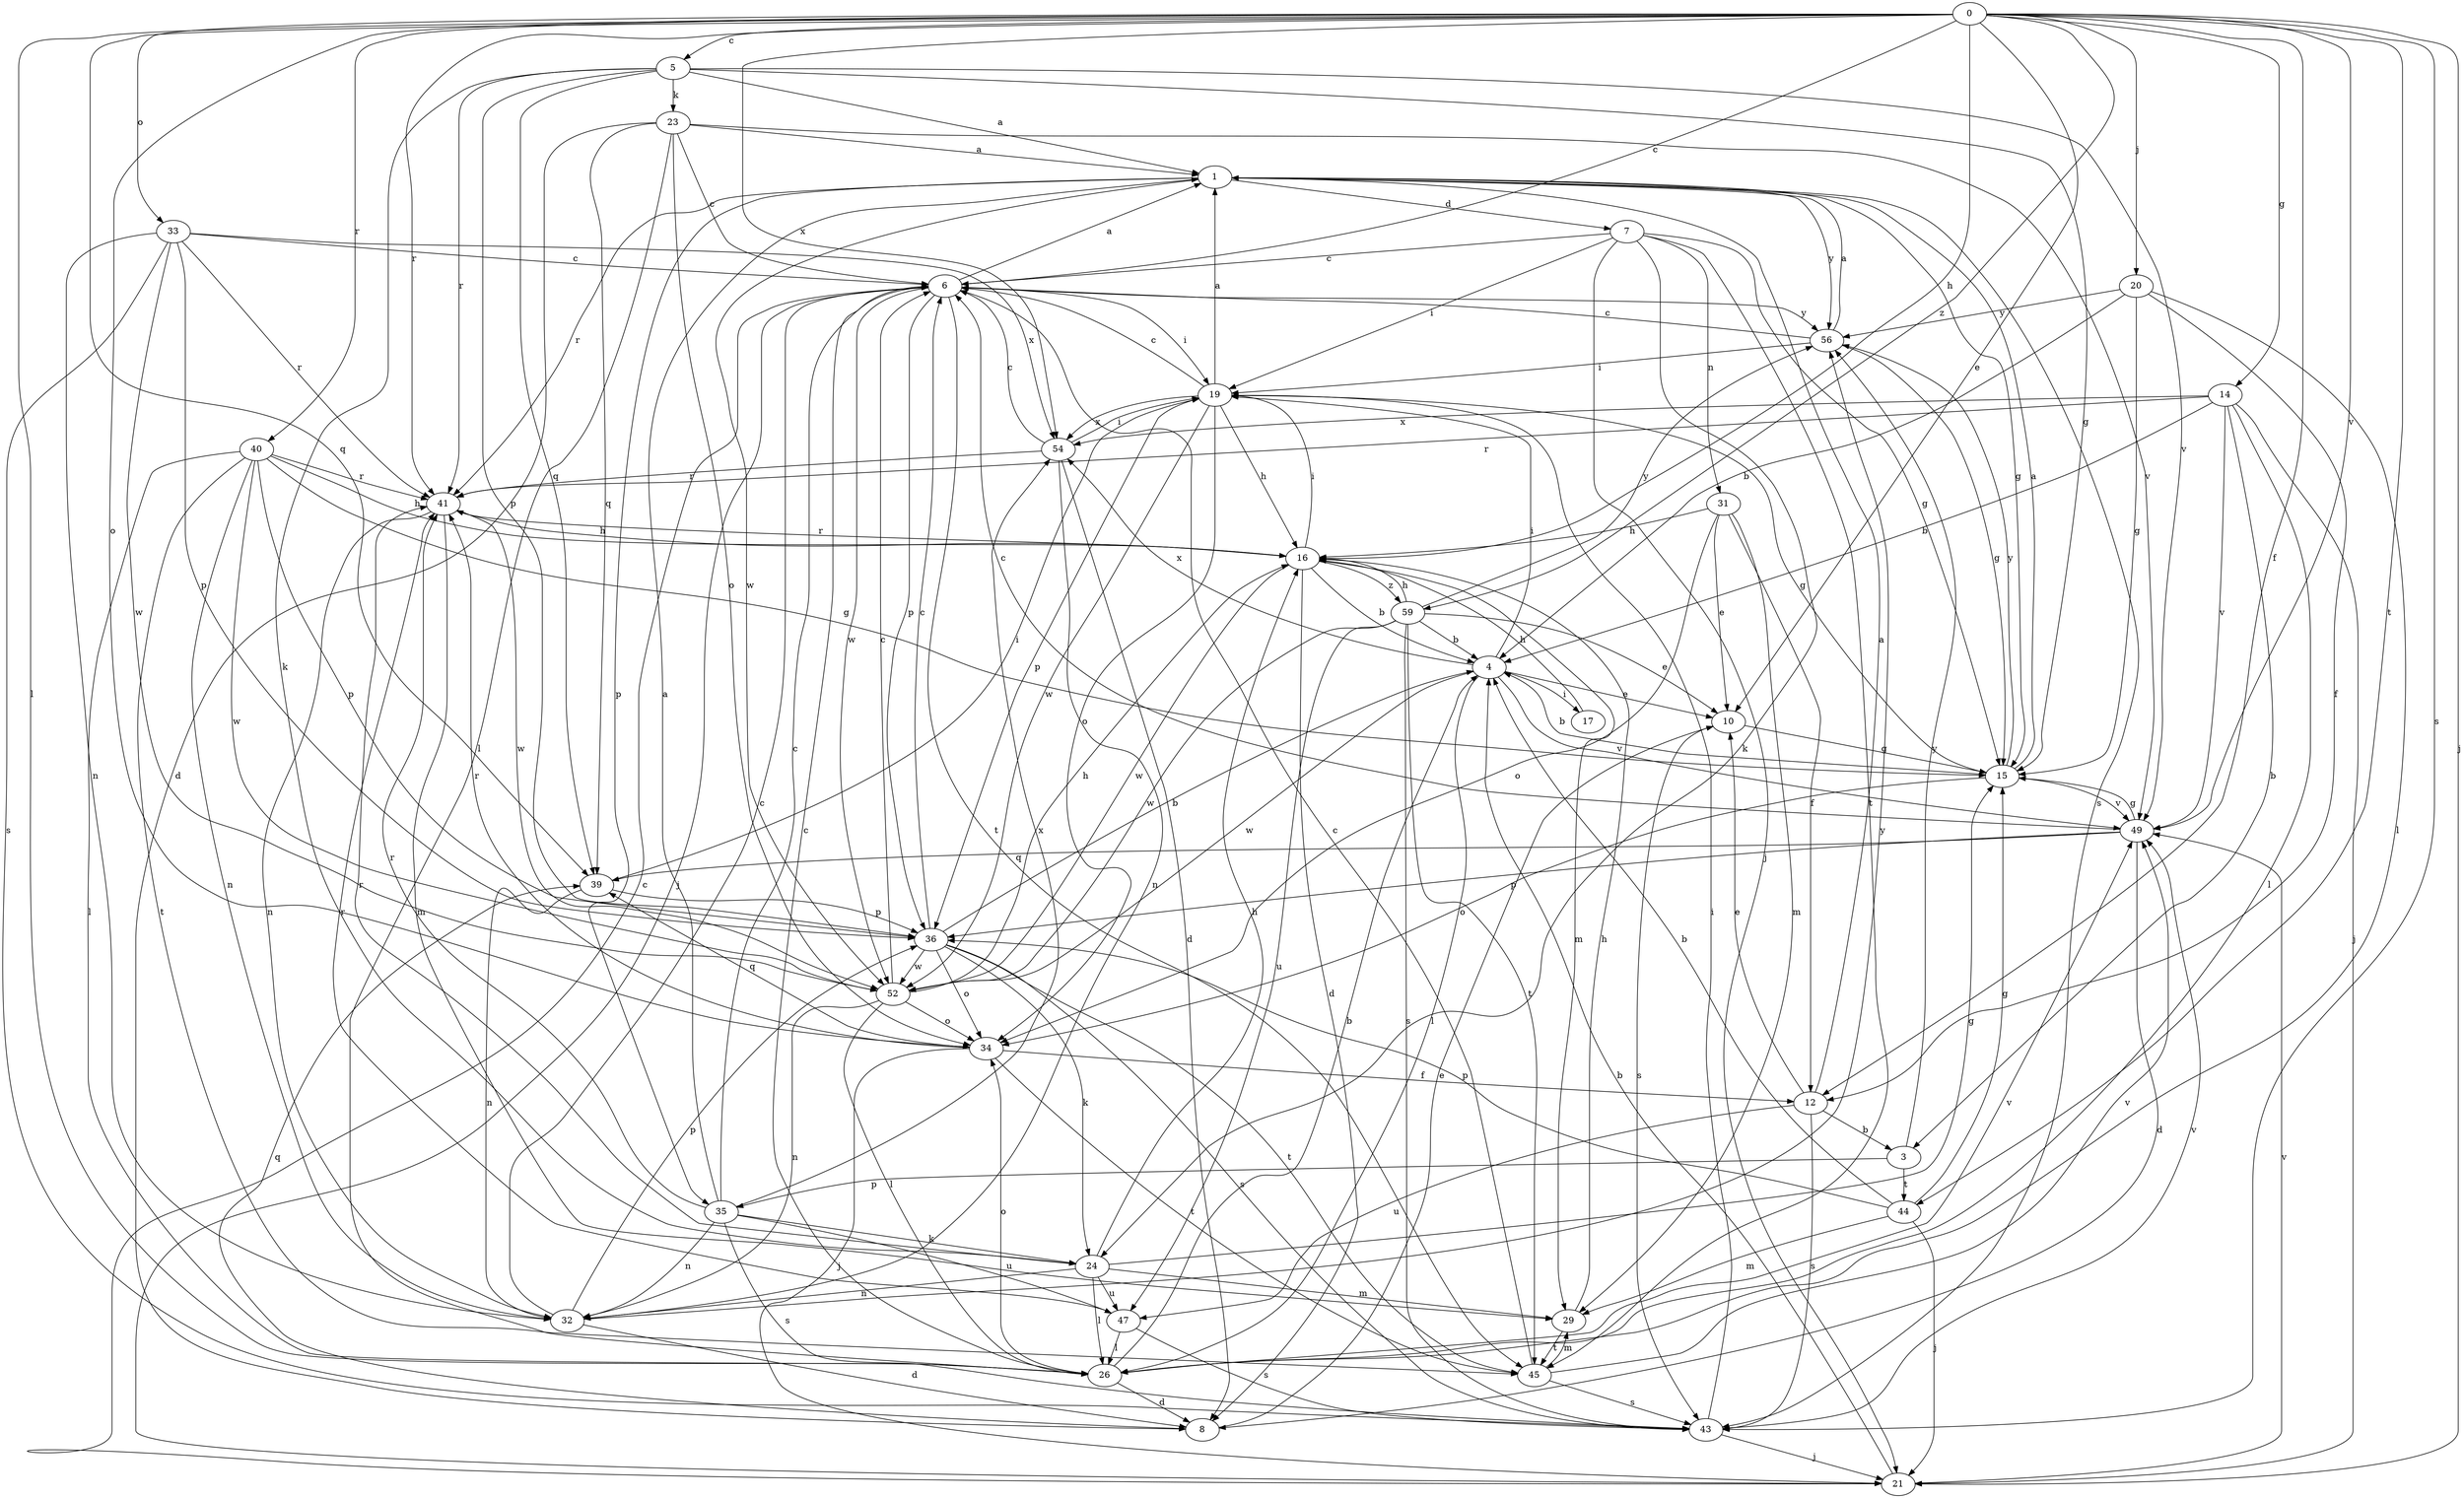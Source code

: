 strict digraph  {
0;
1;
3;
4;
5;
6;
7;
8;
10;
12;
14;
15;
16;
17;
19;
20;
21;
23;
24;
26;
29;
31;
32;
33;
34;
35;
36;
39;
40;
41;
43;
44;
45;
47;
49;
52;
54;
56;
59;
0 -> 5  [label=c];
0 -> 6  [label=c];
0 -> 10  [label=e];
0 -> 12  [label=f];
0 -> 14  [label=g];
0 -> 16  [label=h];
0 -> 20  [label=j];
0 -> 21  [label=j];
0 -> 26  [label=l];
0 -> 33  [label=o];
0 -> 34  [label=o];
0 -> 39  [label=q];
0 -> 40  [label=r];
0 -> 41  [label=r];
0 -> 43  [label=s];
0 -> 44  [label=t];
0 -> 49  [label=v];
0 -> 54  [label=x];
0 -> 59  [label=z];
1 -> 7  [label=d];
1 -> 15  [label=g];
1 -> 35  [label=p];
1 -> 41  [label=r];
1 -> 43  [label=s];
1 -> 52  [label=w];
1 -> 56  [label=y];
3 -> 35  [label=p];
3 -> 44  [label=t];
3 -> 56  [label=y];
4 -> 10  [label=e];
4 -> 17  [label=i];
4 -> 19  [label=i];
4 -> 26  [label=l];
4 -> 49  [label=v];
4 -> 52  [label=w];
4 -> 54  [label=x];
5 -> 1  [label=a];
5 -> 15  [label=g];
5 -> 23  [label=k];
5 -> 24  [label=k];
5 -> 36  [label=p];
5 -> 39  [label=q];
5 -> 41  [label=r];
5 -> 49  [label=v];
6 -> 1  [label=a];
6 -> 19  [label=i];
6 -> 21  [label=j];
6 -> 36  [label=p];
6 -> 45  [label=t];
6 -> 52  [label=w];
6 -> 56  [label=y];
7 -> 6  [label=c];
7 -> 15  [label=g];
7 -> 19  [label=i];
7 -> 21  [label=j];
7 -> 24  [label=k];
7 -> 31  [label=n];
7 -> 45  [label=t];
8 -> 10  [label=e];
8 -> 39  [label=q];
10 -> 15  [label=g];
10 -> 43  [label=s];
12 -> 1  [label=a];
12 -> 3  [label=b];
12 -> 10  [label=e];
12 -> 43  [label=s];
12 -> 47  [label=u];
14 -> 3  [label=b];
14 -> 4  [label=b];
14 -> 21  [label=j];
14 -> 26  [label=l];
14 -> 41  [label=r];
14 -> 49  [label=v];
14 -> 54  [label=x];
15 -> 1  [label=a];
15 -> 4  [label=b];
15 -> 34  [label=o];
15 -> 49  [label=v];
15 -> 56  [label=y];
16 -> 4  [label=b];
16 -> 8  [label=d];
16 -> 19  [label=i];
16 -> 29  [label=m];
16 -> 41  [label=r];
16 -> 52  [label=w];
16 -> 59  [label=z];
17 -> 16  [label=h];
19 -> 1  [label=a];
19 -> 6  [label=c];
19 -> 15  [label=g];
19 -> 16  [label=h];
19 -> 34  [label=o];
19 -> 36  [label=p];
19 -> 52  [label=w];
19 -> 54  [label=x];
20 -> 4  [label=b];
20 -> 12  [label=f];
20 -> 15  [label=g];
20 -> 26  [label=l];
20 -> 56  [label=y];
21 -> 4  [label=b];
21 -> 6  [label=c];
21 -> 49  [label=v];
23 -> 1  [label=a];
23 -> 6  [label=c];
23 -> 8  [label=d];
23 -> 26  [label=l];
23 -> 34  [label=o];
23 -> 39  [label=q];
23 -> 49  [label=v];
24 -> 15  [label=g];
24 -> 16  [label=h];
24 -> 26  [label=l];
24 -> 29  [label=m];
24 -> 32  [label=n];
24 -> 41  [label=r];
24 -> 47  [label=u];
26 -> 4  [label=b];
26 -> 6  [label=c];
26 -> 8  [label=d];
26 -> 34  [label=o];
26 -> 49  [label=v];
29 -> 16  [label=h];
29 -> 45  [label=t];
31 -> 10  [label=e];
31 -> 12  [label=f];
31 -> 16  [label=h];
31 -> 29  [label=m];
31 -> 34  [label=o];
32 -> 6  [label=c];
32 -> 8  [label=d];
32 -> 36  [label=p];
32 -> 56  [label=y];
33 -> 6  [label=c];
33 -> 32  [label=n];
33 -> 36  [label=p];
33 -> 41  [label=r];
33 -> 43  [label=s];
33 -> 52  [label=w];
33 -> 54  [label=x];
34 -> 12  [label=f];
34 -> 21  [label=j];
34 -> 39  [label=q];
34 -> 41  [label=r];
34 -> 45  [label=t];
35 -> 1  [label=a];
35 -> 6  [label=c];
35 -> 24  [label=k];
35 -> 32  [label=n];
35 -> 41  [label=r];
35 -> 43  [label=s];
35 -> 47  [label=u];
35 -> 54  [label=x];
36 -> 4  [label=b];
36 -> 6  [label=c];
36 -> 24  [label=k];
36 -> 34  [label=o];
36 -> 43  [label=s];
36 -> 45  [label=t];
36 -> 52  [label=w];
39 -> 19  [label=i];
39 -> 32  [label=n];
39 -> 36  [label=p];
40 -> 15  [label=g];
40 -> 16  [label=h];
40 -> 26  [label=l];
40 -> 32  [label=n];
40 -> 36  [label=p];
40 -> 41  [label=r];
40 -> 45  [label=t];
40 -> 52  [label=w];
41 -> 16  [label=h];
41 -> 29  [label=m];
41 -> 32  [label=n];
41 -> 52  [label=w];
43 -> 19  [label=i];
43 -> 21  [label=j];
43 -> 49  [label=v];
44 -> 4  [label=b];
44 -> 15  [label=g];
44 -> 21  [label=j];
44 -> 29  [label=m];
44 -> 36  [label=p];
45 -> 6  [label=c];
45 -> 29  [label=m];
45 -> 43  [label=s];
45 -> 49  [label=v];
47 -> 26  [label=l];
47 -> 41  [label=r];
47 -> 43  [label=s];
49 -> 6  [label=c];
49 -> 8  [label=d];
49 -> 15  [label=g];
49 -> 36  [label=p];
49 -> 39  [label=q];
52 -> 6  [label=c];
52 -> 16  [label=h];
52 -> 26  [label=l];
52 -> 32  [label=n];
52 -> 34  [label=o];
54 -> 6  [label=c];
54 -> 8  [label=d];
54 -> 19  [label=i];
54 -> 32  [label=n];
54 -> 41  [label=r];
56 -> 1  [label=a];
56 -> 6  [label=c];
56 -> 15  [label=g];
56 -> 19  [label=i];
59 -> 4  [label=b];
59 -> 10  [label=e];
59 -> 16  [label=h];
59 -> 43  [label=s];
59 -> 45  [label=t];
59 -> 47  [label=u];
59 -> 52  [label=w];
59 -> 56  [label=y];
}
